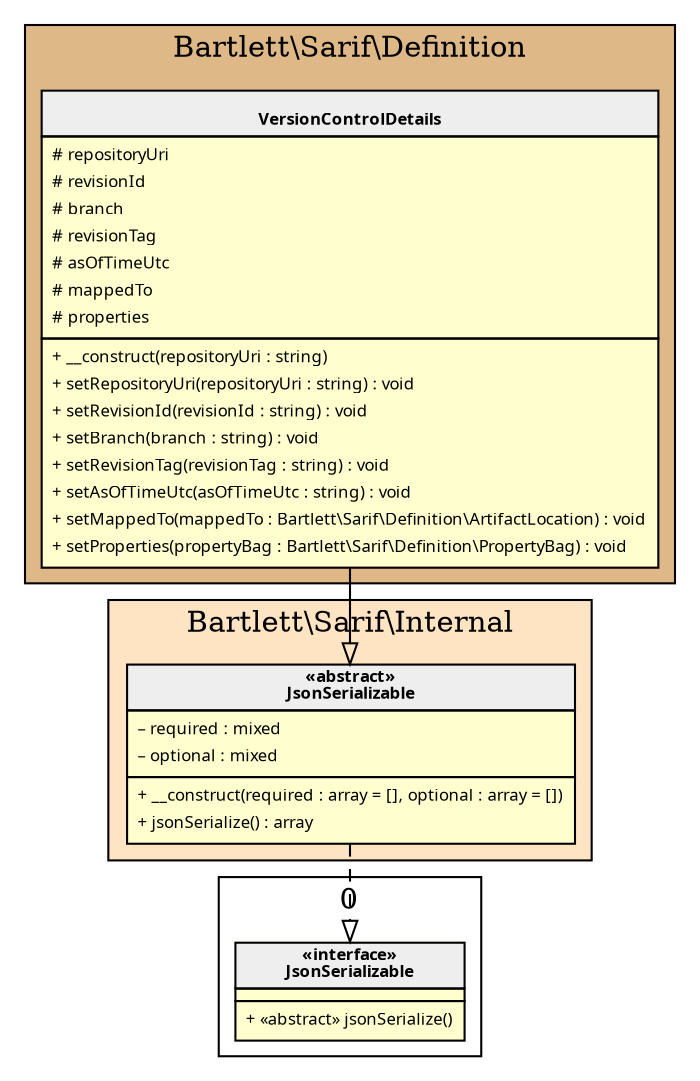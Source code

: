 digraph {
  graph [name="G" overlap="false" rankdir="TB" bgcolor="transparent"]
  node [fontname="Verdana" fontsize=8 shape="none" margin=0 fillcolor="#FEFECE" style="filled"]
  edge [fontname="Verdana" fontsize=8]
  subgraph cluster_0 {
    graph [bgcolor="BurlyWood"]
    label = "Bartlett\\Sarif\\Definition"
    "Bartlett\\Sarif\\Definition\\VersionControlDetails" [shape="none" label=<
<table cellspacing="0" border="0" cellborder="1">
    <tr><td bgcolor="#eeeeee"><b><br/>VersionControlDetails</b></td></tr>
    <tr><td><table border="0" cellspacing="0" cellpadding="2">
    <tr><td align="left"># repositoryUri</td></tr>
    <tr><td align="left"># revisionId</td></tr>
    <tr><td align="left"># branch</td></tr>
    <tr><td align="left"># revisionTag</td></tr>
    <tr><td align="left"># asOfTimeUtc</td></tr>
    <tr><td align="left"># mappedTo</td></tr>
    <tr><td align="left"># properties</td></tr>
</table></td></tr>
    <tr><td><table border="0" cellspacing="0" cellpadding="2">
    <tr><td align="left">+ __construct(repositoryUri : string)</td></tr>
    <tr><td align="left">+ setRepositoryUri(repositoryUri : string) : void</td></tr>
    <tr><td align="left">+ setRevisionId(revisionId : string) : void</td></tr>
    <tr><td align="left">+ setBranch(branch : string) : void</td></tr>
    <tr><td align="left">+ setRevisionTag(revisionTag : string) : void</td></tr>
    <tr><td align="left">+ setAsOfTimeUtc(asOfTimeUtc : string) : void</td></tr>
    <tr><td align="left">+ setMappedTo(mappedTo : Bartlett\\Sarif\\Definition\\ArtifactLocation) : void</td></tr>
    <tr><td align="left">+ setProperties(propertyBag : Bartlett\\Sarif\\Definition\\PropertyBag) : void</td></tr>
</table></td></tr>
</table>>]
  }
  subgraph cluster_1 {
    graph [bgcolor="Bisque"]
    label = "Bartlett\\Sarif\\Internal"
    "Bartlett\\Sarif\\Internal\\JsonSerializable" [shape="none" label=<
<table cellspacing="0" border="0" cellborder="1">
    <tr><td bgcolor="#eeeeee"><b>«abstract»<br/>JsonSerializable</b></td></tr>
    <tr><td><table border="0" cellspacing="0" cellpadding="2">
    <tr><td align="left">– required : mixed</td></tr>
    <tr><td align="left">– optional : mixed</td></tr>
</table></td></tr>
    <tr><td><table border="0" cellspacing="0" cellpadding="2">
    <tr><td align="left">+ __construct(required : array = [], optional : array = [])</td></tr>
    <tr><td align="left">+ jsonSerialize() : array</td></tr>
</table></td></tr>
</table>>]
  }
  subgraph cluster_2 {
    label = 0
    "JsonSerializable" [shape="none" label=<
<table cellspacing="0" border="0" cellborder="1">
    <tr><td bgcolor="#eeeeee"><b>«interface»<br/>JsonSerializable</b></td></tr>
    <tr><td></td></tr>
    <tr><td><table border="0" cellspacing="0" cellpadding="2">
    <tr><td align="left">+ «abstract» jsonSerialize()</td></tr>
</table></td></tr>
</table>>]
  }
  "Bartlett\\Sarif\\Internal\\JsonSerializable" -> "JsonSerializable" [arrowhead="empty" style="dashed"]
  "Bartlett\\Sarif\\Definition\\VersionControlDetails" -> "Bartlett\\Sarif\\Internal\\JsonSerializable" [arrowhead="empty" style="filled"]
}
